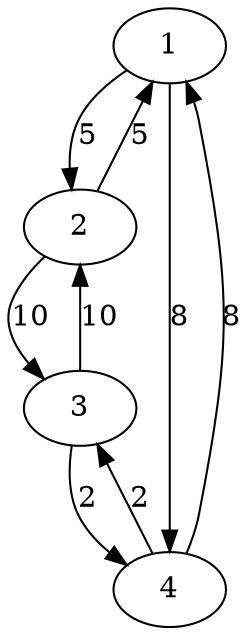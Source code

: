 digraph G {
    1 -> 2 [label="5"];
    1 -> 4 [label="8"];
    2 -> 1 [label="5"];
    2 -> 3 [label="10"];
    3 -> 2 [label="10"];
    3 -> 4 [label="2"];
    4 -> 1 [label="8"];
    4 -> 3 [label="2"];
}
